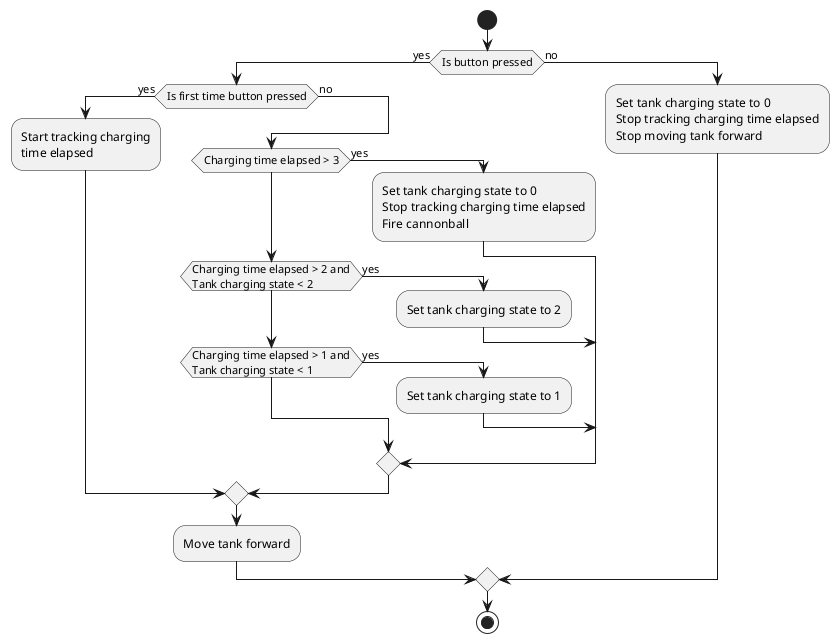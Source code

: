 @startuml

!pragma useVerticalIf on
start
  if (Is button pressed) then (yes)
    if (Is first time button pressed) then (yes)
      :Start tracking charging\ntime elapsed;
    else (no)
      if (Charging time elapsed > 3) then (yes)
        :Set tank charging state to 0
        Stop tracking charging time elapsed
        Fire cannonball;
      elseif (Charging time elapsed > 2 and\nTank charging state < 2) then (yes)
        :Set tank charging state to 2;
      elseif (Charging time elapsed > 1 and\nTank charging state < 1) then (yes)
        :Set tank charging state to 1;
      endif
    endif
    :Move tank forward;
  else (no)
    :Set tank charging state to 0
    Stop tracking charging time elapsed
    Stop moving tank forward;
  endif
stop

@enduml
